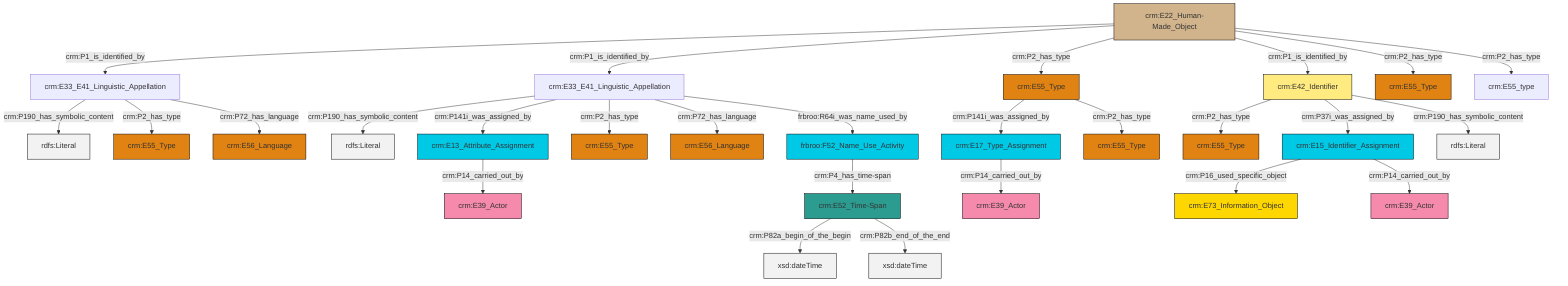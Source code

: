 graph TD
classDef Literal fill:#f2f2f2,stroke:#000000;
classDef CRM_Entity fill:#FFFFFF,stroke:#000000;
classDef Temporal_Entity fill:#00C9E6, stroke:#000000;
classDef Type fill:#E18312, stroke:#000000;
classDef Time-Span fill:#2C9C91, stroke:#000000;
classDef Appellation fill:#FFEB7F, stroke:#000000;
classDef Place fill:#008836, stroke:#000000;
classDef Persistent_Item fill:#B266B2, stroke:#000000;
classDef Conceptual_Object fill:#FFD700, stroke:#000000;
classDef Physical_Thing fill:#D2B48C, stroke:#000000;
classDef Actor fill:#f58aad, stroke:#000000;
classDef PC_Classes fill:#4ce600, stroke:#000000;
classDef Multi fill:#cccccc,stroke:#000000;

0["crm:E33_E41_Linguistic_Appellation"]:::Default -->|crm:P190_has_symbolic_content| 1[rdfs:Literal]:::Literal
4["crm:E15_Identifier_Assignment"]:::Temporal_Entity -->|crm:P16_used_specific_object| 5["crm:E73_Information_Object"]:::Conceptual_Object
10["crm:E52_Time-Span"]:::Time-Span -->|crm:P82a_begin_of_the_begin| 11[xsd:dateTime]:::Literal
10["crm:E52_Time-Span"]:::Time-Span -->|crm:P82b_end_of_the_end| 14[xsd:dateTime]:::Literal
15["crm:E33_E41_Linguistic_Appellation"]:::Default -->|crm:P190_has_symbolic_content| 16[rdfs:Literal]:::Literal
22["crm:E55_Type"]:::Type -->|crm:P141i_was_assigned_by| 12["crm:E17_Type_Assignment"]:::Temporal_Entity
25["crm:E22_Human-Made_Object"]:::Physical_Thing -->|crm:P1_is_identified_by| 15["crm:E33_E41_Linguistic_Appellation"]:::Default
15["crm:E33_E41_Linguistic_Appellation"]:::Default -->|crm:P2_has_type| 19["crm:E55_Type"]:::Type
25["crm:E22_Human-Made_Object"]:::Physical_Thing -->|crm:P1_is_identified_by| 0["crm:E33_E41_Linguistic_Appellation"]:::Default
31["frbroo:F52_Name_Use_Activity"]:::Temporal_Entity -->|crm:P4_has_time-span| 10["crm:E52_Time-Span"]:::Time-Span
25["crm:E22_Human-Made_Object"]:::Physical_Thing -->|crm:P2_has_type| 22["crm:E55_Type"]:::Type
33["crm:E42_Identifier"]:::Appellation -->|crm:P2_has_type| 23["crm:E55_Type"]:::Type
33["crm:E42_Identifier"]:::Appellation -->|crm:P37i_was_assigned_by| 4["crm:E15_Identifier_Assignment"]:::Temporal_Entity
0["crm:E33_E41_Linguistic_Appellation"]:::Default -->|crm:P141i_was_assigned_by| 36["crm:E13_Attribute_Assignment"]:::Temporal_Entity
36["crm:E13_Attribute_Assignment"]:::Temporal_Entity -->|crm:P14_carried_out_by| 28["crm:E39_Actor"]:::Actor
4["crm:E15_Identifier_Assignment"]:::Temporal_Entity -->|crm:P14_carried_out_by| 26["crm:E39_Actor"]:::Actor
0["crm:E33_E41_Linguistic_Appellation"]:::Default -->|crm:P2_has_type| 8["crm:E55_Type"]:::Type
25["crm:E22_Human-Made_Object"]:::Physical_Thing -->|crm:P1_is_identified_by| 33["crm:E42_Identifier"]:::Appellation
0["crm:E33_E41_Linguistic_Appellation"]:::Default -->|crm:P72_has_language| 43["crm:E56_Language"]:::Type
25["crm:E22_Human-Made_Object"]:::Physical_Thing -->|crm:P2_has_type| 38["crm:E55_Type"]:::Type
15["crm:E33_E41_Linguistic_Appellation"]:::Default -->|crm:P72_has_language| 2["crm:E56_Language"]:::Type
33["crm:E42_Identifier"]:::Appellation -->|crm:P190_has_symbolic_content| 48[rdfs:Literal]:::Literal
12["crm:E17_Type_Assignment"]:::Temporal_Entity -->|crm:P14_carried_out_by| 44["crm:E39_Actor"]:::Actor
0["crm:E33_E41_Linguistic_Appellation"]:::Default -->|frbroo:R64i_was_name_used_by| 31["frbroo:F52_Name_Use_Activity"]:::Temporal_Entity
22["crm:E55_Type"]:::Type -->|crm:P2_has_type| 17["crm:E55_Type"]:::Type
25["crm:E22_Human-Made_Object"]:::Physical_Thing -->|crm:P2_has_type| 6["crm:E55_type"]:::Default